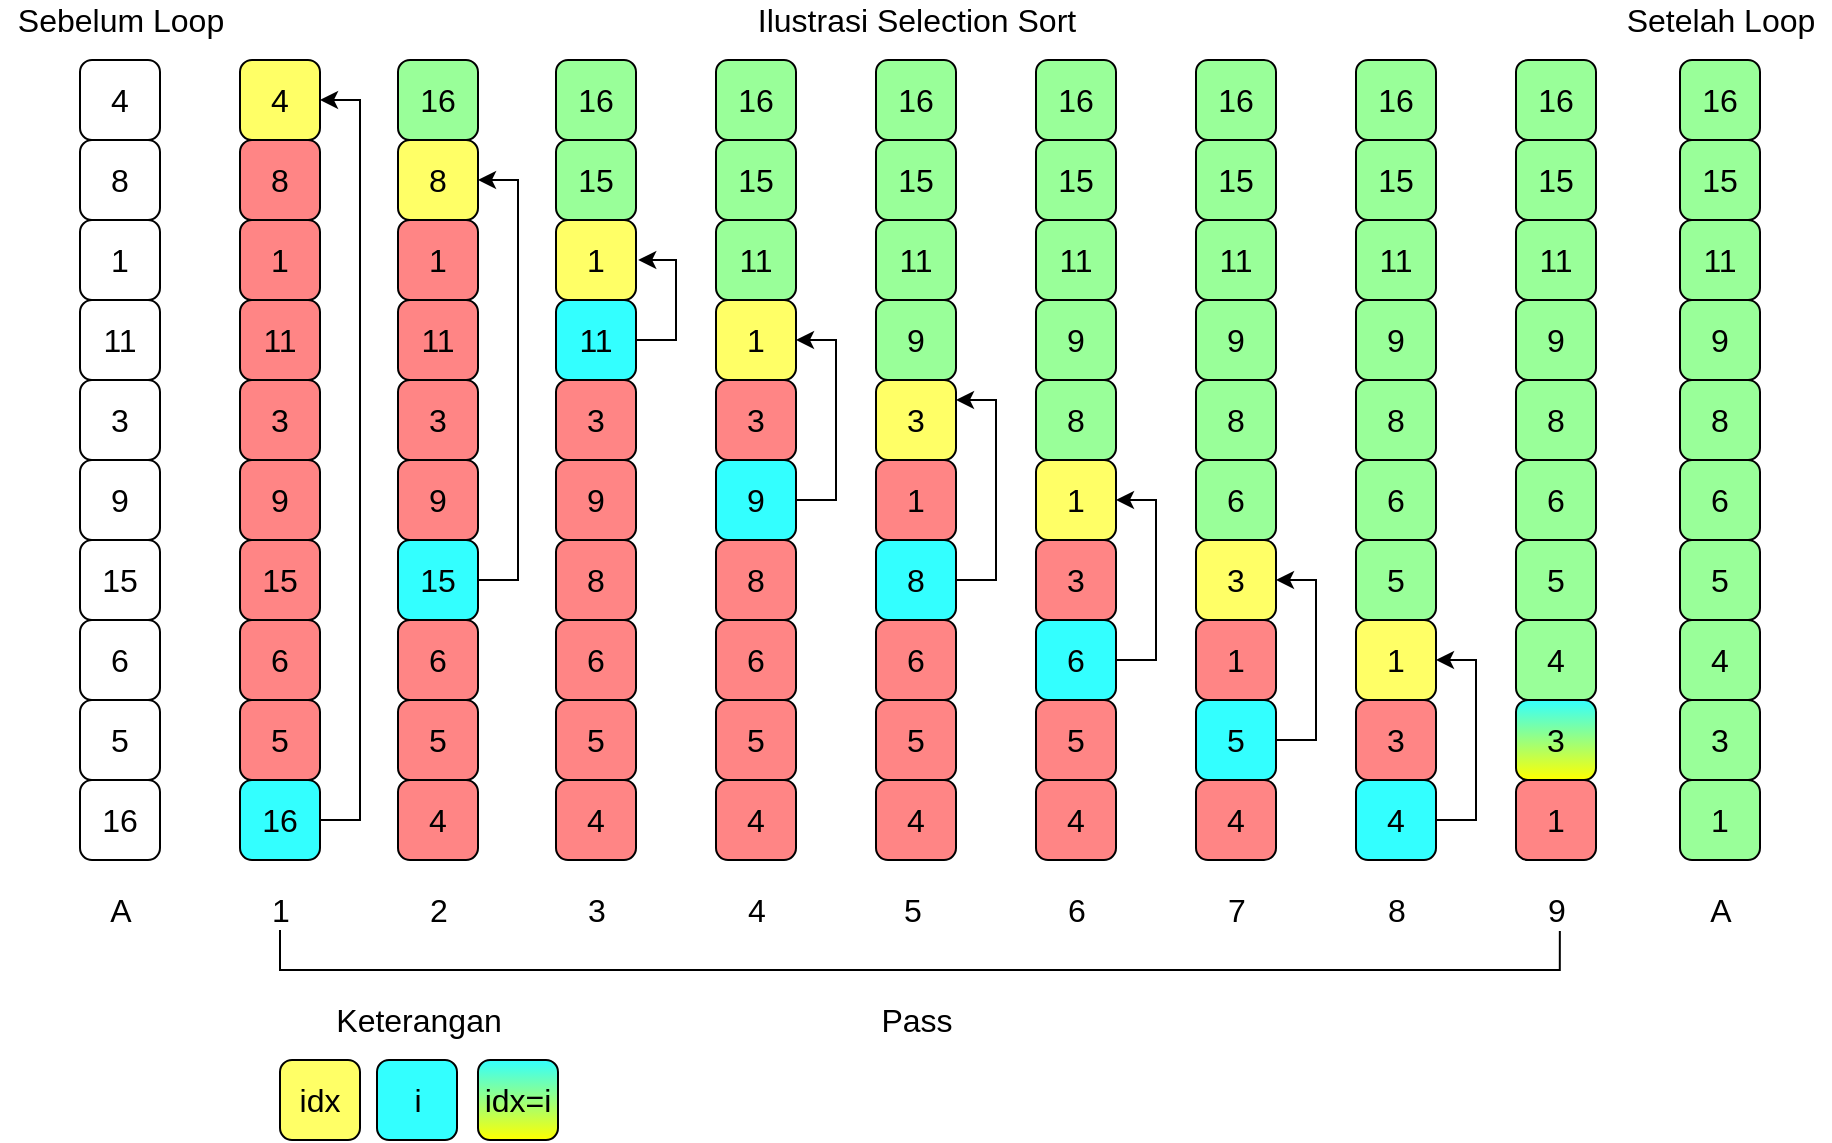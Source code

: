 <mxfile version="16.1.2" type="device"><diagram id="A2JPRo3-PgZekfZCVLIc" name="Sequential"><mxGraphModel dx="2205" dy="624" grid="1" gridSize="10" guides="1" tooltips="1" connect="1" arrows="1" fold="1" page="1" pageScale="1" pageWidth="827" pageHeight="1169" math="0" shadow="0"><root><mxCell id="0"/><mxCell id="1" parent="0"/><mxCell id="5wkrpFHhLR-c2n-7FM-1-2" value="8" style="rounded=1;whiteSpace=wrap;html=1;fillColor=#FF8585;fontSize=16;" parent="1" vertex="1"><mxGeometry x="40" y="80" width="40" height="40" as="geometry"/></mxCell><mxCell id="5wkrpFHhLR-c2n-7FM-1-13" value="4" style="rounded=1;whiteSpace=wrap;html=1;fillColor=#FFFF66;fontSize=16;" parent="1" vertex="1"><mxGeometry x="40" y="40" width="40" height="40" as="geometry"/></mxCell><mxCell id="5wkrpFHhLR-c2n-7FM-1-14" value="1" style="rounded=1;whiteSpace=wrap;html=1;fillColor=#FF8585;fontSize=16;" parent="1" vertex="1"><mxGeometry x="40" y="120" width="40" height="40" as="geometry"/></mxCell><mxCell id="5wkrpFHhLR-c2n-7FM-1-15" value="11" style="rounded=1;whiteSpace=wrap;html=1;fillColor=#FF8585;fontSize=16;" parent="1" vertex="1"><mxGeometry x="40" y="160" width="40" height="40" as="geometry"/></mxCell><mxCell id="5wkrpFHhLR-c2n-7FM-1-16" value="3" style="rounded=1;whiteSpace=wrap;html=1;fillColor=#FF8585;fontSize=16;" parent="1" vertex="1"><mxGeometry x="40" y="200" width="40" height="40" as="geometry"/></mxCell><mxCell id="5wkrpFHhLR-c2n-7FM-1-202" style="edgeStyle=orthogonalEdgeStyle;rounded=0;orthogonalLoop=1;jettySize=auto;html=1;exitX=1;exitY=0.5;exitDx=0;exitDy=0;entryX=1;entryY=0.5;entryDx=0;entryDy=0;fontSize=16;" parent="1" source="H7sVtJe7CpIR29dJ8gvj-2" target="5wkrpFHhLR-c2n-7FM-1-13" edge="1"><mxGeometry relative="1" as="geometry"><mxPoint x="100" y="60" as="targetPoint"/></mxGeometry></mxCell><mxCell id="5wkrpFHhLR-c2n-7FM-1-17" value="15" style="rounded=1;whiteSpace=wrap;html=1;fillColor=#FF8585;fontSize=16;" parent="1" vertex="1"><mxGeometry x="40" y="280" width="40" height="40" as="geometry"/></mxCell><mxCell id="5wkrpFHhLR-c2n-7FM-1-18" value="5" style="rounded=1;whiteSpace=wrap;html=1;fillColor=#FF8585;fontSize=16;" parent="1" vertex="1"><mxGeometry x="40" y="360" width="40" height="40" as="geometry"/></mxCell><mxCell id="5wkrpFHhLR-c2n-7FM-1-269" value="6" style="rounded=1;whiteSpace=wrap;html=1;fillColor=#FF8585;fontSize=16;" parent="1" vertex="1"><mxGeometry x="40" y="320" width="40" height="40" as="geometry"/></mxCell><mxCell id="5wkrpFHhLR-c2n-7FM-1-298" value="2" style="text;html=1;align=center;verticalAlign=middle;resizable=0;points=[];autosize=1;strokeColor=none;fillColor=none;fontSize=16;" parent="1" vertex="1"><mxGeometry x="128.5" y="455" width="20" height="20" as="geometry"/></mxCell><mxCell id="5wkrpFHhLR-c2n-7FM-1-299" value="3" style="text;html=1;align=center;verticalAlign=middle;resizable=0;points=[];autosize=1;strokeColor=none;fillColor=none;fontSize=16;" parent="1" vertex="1"><mxGeometry x="208" y="455" width="20" height="20" as="geometry"/></mxCell><mxCell id="5wkrpFHhLR-c2n-7FM-1-300" value="7" style="text;html=1;align=center;verticalAlign=middle;resizable=0;points=[];autosize=1;strokeColor=none;fillColor=none;fontSize=16;" parent="1" vertex="1"><mxGeometry x="528" y="455" width="20" height="20" as="geometry"/></mxCell><mxCell id="5wkrpFHhLR-c2n-7FM-1-301" value="6" style="text;html=1;align=center;verticalAlign=middle;resizable=0;points=[];autosize=1;strokeColor=none;fillColor=none;fontSize=16;" parent="1" vertex="1"><mxGeometry x="448" y="455" width="20" height="20" as="geometry"/></mxCell><mxCell id="5wkrpFHhLR-c2n-7FM-1-302" value="5" style="text;html=1;align=center;verticalAlign=middle;resizable=0;points=[];autosize=1;strokeColor=none;fillColor=none;fontSize=16;" parent="1" vertex="1"><mxGeometry x="366" y="455" width="20" height="20" as="geometry"/></mxCell><mxCell id="5wkrpFHhLR-c2n-7FM-1-303" value="4" style="text;html=1;align=center;verticalAlign=middle;resizable=0;points=[];autosize=1;strokeColor=none;fillColor=none;fontSize=16;" parent="1" vertex="1"><mxGeometry x="287.5" y="455" width="20" height="20" as="geometry"/></mxCell><mxCell id="5wkrpFHhLR-c2n-7FM-1-304" value="8" style="text;html=1;align=center;verticalAlign=middle;resizable=0;points=[];autosize=1;strokeColor=none;fillColor=none;fontSize=16;" parent="1" vertex="1"><mxGeometry x="608" y="455" width="20" height="20" as="geometry"/></mxCell><mxCell id="5wkrpFHhLR-c2n-7FM-1-305" value="9" style="text;html=1;align=center;verticalAlign=middle;resizable=0;points=[];autosize=1;strokeColor=none;fillColor=none;fontSize=16;" parent="1" vertex="1"><mxGeometry x="688" y="455" width="20" height="20" as="geometry"/></mxCell><mxCell id="5wkrpFHhLR-c2n-7FM-1-308" value="&lt;span style=&quot;font-size: 16px;&quot;&gt;Setelah Loop&lt;/span&gt;" style="text;html=1;align=center;verticalAlign=middle;resizable=0;points=[];autosize=1;strokeColor=none;fillColor=none;fontSize=16;" parent="1" vertex="1"><mxGeometry x="725" y="10" width="110" height="20" as="geometry"/></mxCell><mxCell id="5wkrpFHhLR-c2n-7FM-1-309" value="&lt;font style=&quot;font-size: 16px;&quot;&gt;Ilustrasi Selection Sort&lt;/font&gt;" style="text;html=1;align=center;verticalAlign=middle;resizable=0;points=[];autosize=1;strokeColor=none;fillColor=none;fontSize=16;" parent="1" vertex="1"><mxGeometry x="293" y="10" width="170" height="20" as="geometry"/></mxCell><mxCell id="H7sVtJe7CpIR29dJ8gvj-1" value="9" style="rounded=1;whiteSpace=wrap;html=1;fillColor=#FF8585;fontSize=16;" parent="1" vertex="1"><mxGeometry x="40" y="240" width="40" height="40" as="geometry"/></mxCell><mxCell id="H7sVtJe7CpIR29dJ8gvj-2" value="16" style="rounded=1;whiteSpace=wrap;html=1;fillColor=#33FFFF;fontSize=16;" parent="1" vertex="1"><mxGeometry x="40" y="400" width="40" height="40" as="geometry"/></mxCell><mxCell id="Tw_MsPfuqfGo0ARcXPka-27" style="edgeStyle=orthogonalEdgeStyle;rounded=0;orthogonalLoop=1;jettySize=auto;html=1;entryX=0.596;entryY=1.026;entryDx=0;entryDy=0;entryPerimeter=0;fontSize=16;endArrow=none;endFill=0;" edge="1" parent="1" source="H7sVtJe7CpIR29dJ8gvj-3" target="5wkrpFHhLR-c2n-7FM-1-305"><mxGeometry relative="1" as="geometry"><Array as="points"><mxPoint x="60" y="495"/><mxPoint x="700" y="495"/></Array></mxGeometry></mxCell><mxCell id="H7sVtJe7CpIR29dJ8gvj-3" value="1" style="text;html=1;align=center;verticalAlign=middle;resizable=0;points=[];autosize=1;strokeColor=none;fillColor=none;fontSize=16;" parent="1" vertex="1"><mxGeometry x="50" y="455" width="20" height="20" as="geometry"/></mxCell><mxCell id="H7sVtJe7CpIR29dJ8gvj-16" value="8" style="rounded=1;whiteSpace=wrap;html=1;fillColor=#FFFF66;fontSize=16;" parent="1" vertex="1"><mxGeometry x="119" y="80" width="40" height="40" as="geometry"/></mxCell><mxCell id="H7sVtJe7CpIR29dJ8gvj-18" value="16" style="rounded=1;whiteSpace=wrap;html=1;fillColor=#99FF99;fontSize=16;" parent="1" vertex="1"><mxGeometry x="119" y="40" width="40" height="40" as="geometry"/></mxCell><mxCell id="H7sVtJe7CpIR29dJ8gvj-19" value="1" style="rounded=1;whiteSpace=wrap;html=1;fillColor=#FF8585;fontSize=16;" parent="1" vertex="1"><mxGeometry x="119" y="120" width="40" height="40" as="geometry"/></mxCell><mxCell id="H7sVtJe7CpIR29dJ8gvj-20" value="11" style="rounded=1;whiteSpace=wrap;html=1;fillColor=#FF8585;fontSize=16;" parent="1" vertex="1"><mxGeometry x="119" y="160" width="40" height="40" as="geometry"/></mxCell><mxCell id="H7sVtJe7CpIR29dJ8gvj-21" value="3" style="rounded=1;whiteSpace=wrap;html=1;fillColor=#FF8585;fontSize=16;" parent="1" vertex="1"><mxGeometry x="119" y="200" width="40" height="40" as="geometry"/></mxCell><mxCell id="H7sVtJe7CpIR29dJ8gvj-40" style="edgeStyle=orthogonalEdgeStyle;rounded=0;orthogonalLoop=1;jettySize=auto;html=1;exitX=1;exitY=0.5;exitDx=0;exitDy=0;entryX=1;entryY=0.5;entryDx=0;entryDy=0;endArrow=classic;endFill=1;fontSize=16;" parent="1" source="H7sVtJe7CpIR29dJ8gvj-23" target="H7sVtJe7CpIR29dJ8gvj-16" edge="1"><mxGeometry relative="1" as="geometry"/></mxCell><mxCell id="H7sVtJe7CpIR29dJ8gvj-23" value="15" style="rounded=1;whiteSpace=wrap;html=1;fillColor=#33FFFF;fontSize=16;" parent="1" vertex="1"><mxGeometry x="119" y="280" width="40" height="40" as="geometry"/></mxCell><mxCell id="H7sVtJe7CpIR29dJ8gvj-24" value="5" style="rounded=1;whiteSpace=wrap;html=1;fillColor=#FF8585;fontSize=16;" parent="1" vertex="1"><mxGeometry x="119" y="360" width="40" height="40" as="geometry"/></mxCell><mxCell id="H7sVtJe7CpIR29dJ8gvj-25" value="6" style="rounded=1;whiteSpace=wrap;html=1;fillColor=#FF8585;fontSize=16;" parent="1" vertex="1"><mxGeometry x="119" y="320" width="40" height="40" as="geometry"/></mxCell><mxCell id="H7sVtJe7CpIR29dJ8gvj-26" value="9" style="rounded=1;whiteSpace=wrap;html=1;fillColor=#FF8585;fontSize=16;" parent="1" vertex="1"><mxGeometry x="119" y="240" width="40" height="40" as="geometry"/></mxCell><mxCell id="H7sVtJe7CpIR29dJ8gvj-27" value="4" style="rounded=1;whiteSpace=wrap;html=1;fillColor=#FF8585;fontSize=16;" parent="1" vertex="1"><mxGeometry x="119" y="400" width="40" height="40" as="geometry"/></mxCell><mxCell id="H7sVtJe7CpIR29dJ8gvj-41" value="8" style="rounded=1;whiteSpace=wrap;html=1;fillColor=#FF8585;fontSize=16;" parent="1" vertex="1"><mxGeometry x="198" y="280" width="40" height="40" as="geometry"/></mxCell><mxCell id="H7sVtJe7CpIR29dJ8gvj-42" value="16" style="rounded=1;whiteSpace=wrap;html=1;fillColor=#99FF99;fontSize=16;" parent="1" vertex="1"><mxGeometry x="198" y="40" width="40" height="40" as="geometry"/></mxCell><mxCell id="H7sVtJe7CpIR29dJ8gvj-43" value="1" style="rounded=1;whiteSpace=wrap;html=1;fillColor=#FFFF66;fontSize=16;" parent="1" vertex="1"><mxGeometry x="198" y="120" width="40" height="40" as="geometry"/></mxCell><mxCell id="H7sVtJe7CpIR29dJ8gvj-65" style="edgeStyle=orthogonalEdgeStyle;rounded=0;orthogonalLoop=1;jettySize=auto;html=1;exitX=1;exitY=0.5;exitDx=0;exitDy=0;endArrow=classic;endFill=1;fontSize=16;" parent="1" source="H7sVtJe7CpIR29dJ8gvj-44" edge="1"><mxGeometry relative="1" as="geometry"><mxPoint x="238.571" y="140" as="targetPoint"/></mxGeometry></mxCell><mxCell id="H7sVtJe7CpIR29dJ8gvj-44" value="11" style="rounded=1;whiteSpace=wrap;html=1;fillColor=#33FFFF;fontSize=16;" parent="1" vertex="1"><mxGeometry x="198" y="160" width="40" height="40" as="geometry"/></mxCell><mxCell id="H7sVtJe7CpIR29dJ8gvj-45" value="3" style="rounded=1;whiteSpace=wrap;html=1;fillColor=#FF8585;fontSize=16;" parent="1" vertex="1"><mxGeometry x="198" y="200" width="40" height="40" as="geometry"/></mxCell><mxCell id="H7sVtJe7CpIR29dJ8gvj-46" value="15" style="rounded=1;whiteSpace=wrap;html=1;fillColor=#99FF99;fontSize=16;" parent="1" vertex="1"><mxGeometry x="198" y="80" width="40" height="40" as="geometry"/></mxCell><mxCell id="H7sVtJe7CpIR29dJ8gvj-47" value="5" style="rounded=1;whiteSpace=wrap;html=1;fillColor=#FF8585;fontSize=16;" parent="1" vertex="1"><mxGeometry x="198" y="360" width="40" height="40" as="geometry"/></mxCell><mxCell id="H7sVtJe7CpIR29dJ8gvj-48" value="6" style="rounded=1;whiteSpace=wrap;html=1;fillColor=#FF8585;fontSize=16;" parent="1" vertex="1"><mxGeometry x="198" y="320" width="40" height="40" as="geometry"/></mxCell><mxCell id="H7sVtJe7CpIR29dJ8gvj-49" value="9" style="rounded=1;whiteSpace=wrap;html=1;fillColor=#FF8585;fontSize=16;" parent="1" vertex="1"><mxGeometry x="198" y="240" width="40" height="40" as="geometry"/></mxCell><mxCell id="H7sVtJe7CpIR29dJ8gvj-50" value="4" style="rounded=1;whiteSpace=wrap;html=1;fillColor=#FF8585;fontSize=16;" parent="1" vertex="1"><mxGeometry x="198" y="400" width="40" height="40" as="geometry"/></mxCell><mxCell id="H7sVtJe7CpIR29dJ8gvj-53" value="8" style="rounded=1;whiteSpace=wrap;html=1;fillColor=#FF8585;fontSize=16;" parent="1" vertex="1"><mxGeometry x="278" y="280" width="40" height="40" as="geometry"/></mxCell><mxCell id="H7sVtJe7CpIR29dJ8gvj-54" value="16" style="rounded=1;whiteSpace=wrap;html=1;fillColor=#99FF99;fontSize=16;" parent="1" vertex="1"><mxGeometry x="278" y="40" width="40" height="40" as="geometry"/></mxCell><mxCell id="H7sVtJe7CpIR29dJ8gvj-55" value="1" style="rounded=1;whiteSpace=wrap;html=1;fillColor=#FFFF66;fontSize=16;" parent="1" vertex="1"><mxGeometry x="278" y="160" width="40" height="40" as="geometry"/></mxCell><mxCell id="H7sVtJe7CpIR29dJ8gvj-56" value="11" style="rounded=1;whiteSpace=wrap;html=1;fillColor=#99FF99;fontSize=16;" parent="1" vertex="1"><mxGeometry x="278" y="120" width="40" height="40" as="geometry"/></mxCell><mxCell id="H7sVtJe7CpIR29dJ8gvj-57" value="3" style="rounded=1;whiteSpace=wrap;html=1;fillColor=#FF8585;fontSize=16;" parent="1" vertex="1"><mxGeometry x="278" y="200" width="40" height="40" as="geometry"/></mxCell><mxCell id="H7sVtJe7CpIR29dJ8gvj-58" value="15" style="rounded=1;whiteSpace=wrap;html=1;fillColor=#99FF99;fontSize=16;" parent="1" vertex="1"><mxGeometry x="278" y="80" width="40" height="40" as="geometry"/></mxCell><mxCell id="H7sVtJe7CpIR29dJ8gvj-59" value="5" style="rounded=1;whiteSpace=wrap;html=1;fillColor=#FF8585;fontSize=16;" parent="1" vertex="1"><mxGeometry x="278" y="360" width="40" height="40" as="geometry"/></mxCell><mxCell id="H7sVtJe7CpIR29dJ8gvj-60" value="6" style="rounded=1;whiteSpace=wrap;html=1;fillColor=#FF8585;fontSize=16;" parent="1" vertex="1"><mxGeometry x="278" y="320" width="40" height="40" as="geometry"/></mxCell><mxCell id="H7sVtJe7CpIR29dJ8gvj-76" style="edgeStyle=orthogonalEdgeStyle;rounded=0;orthogonalLoop=1;jettySize=auto;html=1;exitX=1;exitY=0.5;exitDx=0;exitDy=0;entryX=1;entryY=0.5;entryDx=0;entryDy=0;endArrow=classic;endFill=1;fontSize=16;" parent="1" source="H7sVtJe7CpIR29dJ8gvj-61" target="H7sVtJe7CpIR29dJ8gvj-55" edge="1"><mxGeometry relative="1" as="geometry"/></mxCell><mxCell id="H7sVtJe7CpIR29dJ8gvj-61" value="9" style="rounded=1;whiteSpace=wrap;html=1;fillColor=#33FFFF;fontSize=16;" parent="1" vertex="1"><mxGeometry x="278" y="240" width="40" height="40" as="geometry"/></mxCell><mxCell id="H7sVtJe7CpIR29dJ8gvj-62" value="4" style="rounded=1;whiteSpace=wrap;html=1;fillColor=#FF8585;fontSize=16;" parent="1" vertex="1"><mxGeometry x="278" y="400" width="40" height="40" as="geometry"/></mxCell><mxCell id="H7sVtJe7CpIR29dJ8gvj-87" style="edgeStyle=orthogonalEdgeStyle;rounded=0;orthogonalLoop=1;jettySize=auto;html=1;exitX=1;exitY=0.5;exitDx=0;exitDy=0;entryX=1;entryY=0.25;entryDx=0;entryDy=0;endArrow=classic;endFill=1;fontSize=16;" parent="1" source="H7sVtJe7CpIR29dJ8gvj-66" target="H7sVtJe7CpIR29dJ8gvj-70" edge="1"><mxGeometry relative="1" as="geometry"/></mxCell><mxCell id="H7sVtJe7CpIR29dJ8gvj-66" value="8" style="rounded=1;whiteSpace=wrap;html=1;fillColor=#33FFFF;fontSize=16;" parent="1" vertex="1"><mxGeometry x="358" y="280" width="40" height="40" as="geometry"/></mxCell><mxCell id="H7sVtJe7CpIR29dJ8gvj-67" value="16" style="rounded=1;whiteSpace=wrap;html=1;fillColor=#99FF99;fontSize=16;" parent="1" vertex="1"><mxGeometry x="358" y="40" width="40" height="40" as="geometry"/></mxCell><mxCell id="H7sVtJe7CpIR29dJ8gvj-68" value="1" style="rounded=1;whiteSpace=wrap;html=1;fillColor=#FF8585;fontSize=16;" parent="1" vertex="1"><mxGeometry x="358" y="240" width="40" height="40" as="geometry"/></mxCell><mxCell id="H7sVtJe7CpIR29dJ8gvj-69" value="11" style="rounded=1;whiteSpace=wrap;html=1;fillColor=#99FF99;fontSize=16;" parent="1" vertex="1"><mxGeometry x="358" y="120" width="40" height="40" as="geometry"/></mxCell><mxCell id="H7sVtJe7CpIR29dJ8gvj-70" value="3" style="rounded=1;whiteSpace=wrap;html=1;fillColor=#FFFF66;fontSize=16;" parent="1" vertex="1"><mxGeometry x="358" y="200" width="40" height="40" as="geometry"/></mxCell><mxCell id="H7sVtJe7CpIR29dJ8gvj-71" value="15" style="rounded=1;whiteSpace=wrap;html=1;fillColor=#99FF99;fontSize=16;" parent="1" vertex="1"><mxGeometry x="358" y="80" width="40" height="40" as="geometry"/></mxCell><mxCell id="H7sVtJe7CpIR29dJ8gvj-72" value="5" style="rounded=1;whiteSpace=wrap;html=1;fillColor=#FF8585;fontSize=16;" parent="1" vertex="1"><mxGeometry x="358" y="360" width="40" height="40" as="geometry"/></mxCell><mxCell id="H7sVtJe7CpIR29dJ8gvj-73" value="6" style="rounded=1;whiteSpace=wrap;html=1;fillColor=#FF8585;fontSize=16;" parent="1" vertex="1"><mxGeometry x="358" y="320" width="40" height="40" as="geometry"/></mxCell><mxCell id="H7sVtJe7CpIR29dJ8gvj-74" value="9" style="rounded=1;whiteSpace=wrap;html=1;fillColor=#99FF99;fontSize=16;" parent="1" vertex="1"><mxGeometry x="358" y="160" width="40" height="40" as="geometry"/></mxCell><mxCell id="H7sVtJe7CpIR29dJ8gvj-75" value="4" style="rounded=1;whiteSpace=wrap;html=1;fillColor=#FF8585;fontSize=16;" parent="1" vertex="1"><mxGeometry x="358" y="400" width="40" height="40" as="geometry"/></mxCell><mxCell id="H7sVtJe7CpIR29dJ8gvj-77" value="8" style="rounded=1;whiteSpace=wrap;html=1;fillColor=#99FF99;fontSize=16;" parent="1" vertex="1"><mxGeometry x="438" y="200" width="40" height="40" as="geometry"/></mxCell><mxCell id="H7sVtJe7CpIR29dJ8gvj-78" value="16" style="rounded=1;whiteSpace=wrap;html=1;fillColor=#99FF99;fontSize=16;" parent="1" vertex="1"><mxGeometry x="438" y="40" width="40" height="40" as="geometry"/></mxCell><mxCell id="H7sVtJe7CpIR29dJ8gvj-79" value="1" style="rounded=1;whiteSpace=wrap;html=1;fillColor=#FFFF66;fontSize=16;" parent="1" vertex="1"><mxGeometry x="438" y="240" width="40" height="40" as="geometry"/></mxCell><mxCell id="H7sVtJe7CpIR29dJ8gvj-80" value="11" style="rounded=1;whiteSpace=wrap;html=1;fillColor=#99FF99;fontSize=16;" parent="1" vertex="1"><mxGeometry x="438" y="120" width="40" height="40" as="geometry"/></mxCell><mxCell id="H7sVtJe7CpIR29dJ8gvj-81" value="3" style="rounded=1;whiteSpace=wrap;html=1;fillColor=#FF8585;fontSize=16;" parent="1" vertex="1"><mxGeometry x="438" y="280" width="40" height="40" as="geometry"/></mxCell><mxCell id="H7sVtJe7CpIR29dJ8gvj-82" value="15" style="rounded=1;whiteSpace=wrap;html=1;fillColor=#99FF99;fontSize=16;" parent="1" vertex="1"><mxGeometry x="438" y="80" width="40" height="40" as="geometry"/></mxCell><mxCell id="H7sVtJe7CpIR29dJ8gvj-83" value="5" style="rounded=1;whiteSpace=wrap;html=1;fillColor=#FF8585;fontSize=16;" parent="1" vertex="1"><mxGeometry x="438" y="360" width="40" height="40" as="geometry"/></mxCell><mxCell id="H7sVtJe7CpIR29dJ8gvj-98" style="edgeStyle=orthogonalEdgeStyle;rounded=0;orthogonalLoop=1;jettySize=auto;html=1;exitX=1;exitY=0.5;exitDx=0;exitDy=0;entryX=1;entryY=0.5;entryDx=0;entryDy=0;endArrow=classic;endFill=1;fontSize=16;" parent="1" source="H7sVtJe7CpIR29dJ8gvj-84" target="H7sVtJe7CpIR29dJ8gvj-79" edge="1"><mxGeometry relative="1" as="geometry"/></mxCell><mxCell id="H7sVtJe7CpIR29dJ8gvj-84" value="6" style="rounded=1;whiteSpace=wrap;html=1;fillColor=#33FFFF;fontSize=16;" parent="1" vertex="1"><mxGeometry x="438" y="320" width="40" height="40" as="geometry"/></mxCell><mxCell id="H7sVtJe7CpIR29dJ8gvj-85" value="9" style="rounded=1;whiteSpace=wrap;html=1;fillColor=#99FF99;fontSize=16;" parent="1" vertex="1"><mxGeometry x="438" y="160" width="40" height="40" as="geometry"/></mxCell><mxCell id="H7sVtJe7CpIR29dJ8gvj-86" value="4" style="rounded=1;whiteSpace=wrap;html=1;fillColor=#FF8585;fontSize=16;" parent="1" vertex="1"><mxGeometry x="438" y="400" width="40" height="40" as="geometry"/></mxCell><mxCell id="H7sVtJe7CpIR29dJ8gvj-88" value="8" style="rounded=1;whiteSpace=wrap;html=1;fillColor=#99FF99;fontSize=16;" parent="1" vertex="1"><mxGeometry x="518" y="200" width="40" height="40" as="geometry"/></mxCell><mxCell id="H7sVtJe7CpIR29dJ8gvj-89" value="16" style="rounded=1;whiteSpace=wrap;html=1;fillColor=#99FF99;fontSize=16;" parent="1" vertex="1"><mxGeometry x="518" y="40" width="40" height="40" as="geometry"/></mxCell><mxCell id="H7sVtJe7CpIR29dJ8gvj-90" value="1" style="rounded=1;whiteSpace=wrap;html=1;fillColor=#FF8585;fontSize=16;" parent="1" vertex="1"><mxGeometry x="518" y="320" width="40" height="40" as="geometry"/></mxCell><mxCell id="H7sVtJe7CpIR29dJ8gvj-91" value="11" style="rounded=1;whiteSpace=wrap;html=1;fillColor=#99FF99;fontSize=16;" parent="1" vertex="1"><mxGeometry x="518" y="120" width="40" height="40" as="geometry"/></mxCell><mxCell id="H7sVtJe7CpIR29dJ8gvj-92" value="3" style="rounded=1;whiteSpace=wrap;html=1;fillColor=#FFFF66;fontSize=16;" parent="1" vertex="1"><mxGeometry x="518" y="280" width="40" height="40" as="geometry"/></mxCell><mxCell id="H7sVtJe7CpIR29dJ8gvj-93" value="15" style="rounded=1;whiteSpace=wrap;html=1;fillColor=#99FF99;fontSize=16;" parent="1" vertex="1"><mxGeometry x="518" y="80" width="40" height="40" as="geometry"/></mxCell><mxCell id="H7sVtJe7CpIR29dJ8gvj-99" style="edgeStyle=orthogonalEdgeStyle;rounded=0;orthogonalLoop=1;jettySize=auto;html=1;exitX=1;exitY=0.5;exitDx=0;exitDy=0;entryX=1;entryY=0.5;entryDx=0;entryDy=0;endArrow=classic;endFill=1;fontSize=16;" parent="1" source="H7sVtJe7CpIR29dJ8gvj-94" target="H7sVtJe7CpIR29dJ8gvj-92" edge="1"><mxGeometry relative="1" as="geometry"/></mxCell><mxCell id="H7sVtJe7CpIR29dJ8gvj-94" value="5" style="rounded=1;whiteSpace=wrap;html=1;fillColor=#33FFFF;fontSize=16;" parent="1" vertex="1"><mxGeometry x="518" y="360" width="40" height="40" as="geometry"/></mxCell><mxCell id="H7sVtJe7CpIR29dJ8gvj-95" value="6" style="rounded=1;whiteSpace=wrap;html=1;fillColor=#99FF99;fontSize=16;" parent="1" vertex="1"><mxGeometry x="518" y="240" width="40" height="40" as="geometry"/></mxCell><mxCell id="H7sVtJe7CpIR29dJ8gvj-96" value="9" style="rounded=1;whiteSpace=wrap;html=1;fillColor=#99FF99;fontSize=16;" parent="1" vertex="1"><mxGeometry x="518" y="160" width="40" height="40" as="geometry"/></mxCell><mxCell id="H7sVtJe7CpIR29dJ8gvj-97" value="4" style="rounded=1;whiteSpace=wrap;html=1;fillColor=#FF8585;fontSize=16;" parent="1" vertex="1"><mxGeometry x="518" y="400" width="40" height="40" as="geometry"/></mxCell><mxCell id="H7sVtJe7CpIR29dJ8gvj-109" value="8" style="rounded=1;whiteSpace=wrap;html=1;fillColor=#99FF99;fontSize=16;" parent="1" vertex="1"><mxGeometry x="598" y="200" width="40" height="40" as="geometry"/></mxCell><mxCell id="H7sVtJe7CpIR29dJ8gvj-110" value="16" style="rounded=1;whiteSpace=wrap;html=1;fillColor=#99FF99;fontSize=16;" parent="1" vertex="1"><mxGeometry x="598" y="40" width="40" height="40" as="geometry"/></mxCell><mxCell id="H7sVtJe7CpIR29dJ8gvj-111" value="1" style="rounded=1;whiteSpace=wrap;html=1;fillColor=#FFFF66;fontSize=16;" parent="1" vertex="1"><mxGeometry x="598" y="320" width="40" height="40" as="geometry"/></mxCell><mxCell id="H7sVtJe7CpIR29dJ8gvj-112" value="11" style="rounded=1;whiteSpace=wrap;html=1;fillColor=#99FF99;fontSize=16;" parent="1" vertex="1"><mxGeometry x="598" y="120" width="40" height="40" as="geometry"/></mxCell><mxCell id="H7sVtJe7CpIR29dJ8gvj-113" value="3" style="rounded=1;whiteSpace=wrap;html=1;fillColor=#FF8585;fontSize=16;" parent="1" vertex="1"><mxGeometry x="598" y="360" width="40" height="40" as="geometry"/></mxCell><mxCell id="H7sVtJe7CpIR29dJ8gvj-114" value="15" style="rounded=1;whiteSpace=wrap;html=1;fillColor=#99FF99;fontSize=16;" parent="1" vertex="1"><mxGeometry x="598" y="80" width="40" height="40" as="geometry"/></mxCell><mxCell id="H7sVtJe7CpIR29dJ8gvj-115" value="5" style="rounded=1;whiteSpace=wrap;html=1;fillColor=#99FF99;fontSize=16;" parent="1" vertex="1"><mxGeometry x="598" y="280" width="40" height="40" as="geometry"/></mxCell><mxCell id="H7sVtJe7CpIR29dJ8gvj-116" value="6" style="rounded=1;whiteSpace=wrap;html=1;fillColor=#99FF99;fontSize=16;" parent="1" vertex="1"><mxGeometry x="598" y="240" width="40" height="40" as="geometry"/></mxCell><mxCell id="H7sVtJe7CpIR29dJ8gvj-117" value="9" style="rounded=1;whiteSpace=wrap;html=1;fillColor=#99FF99;fontSize=16;" parent="1" vertex="1"><mxGeometry x="598" y="160" width="40" height="40" as="geometry"/></mxCell><mxCell id="H7sVtJe7CpIR29dJ8gvj-118" value="8" style="rounded=1;whiteSpace=wrap;html=1;fillColor=#99FF99;fontSize=16;" parent="1" vertex="1"><mxGeometry x="678" y="200" width="40" height="40" as="geometry"/></mxCell><mxCell id="H7sVtJe7CpIR29dJ8gvj-119" value="16" style="rounded=1;whiteSpace=wrap;html=1;fillColor=#99FF99;fontSize=16;" parent="1" vertex="1"><mxGeometry x="678" y="40" width="40" height="40" as="geometry"/></mxCell><mxCell id="H7sVtJe7CpIR29dJ8gvj-120" value="1" style="rounded=1;whiteSpace=wrap;html=1;fillColor=#FF8585;fontSize=16;" parent="1" vertex="1"><mxGeometry x="678" y="400" width="40" height="40" as="geometry"/></mxCell><mxCell id="H7sVtJe7CpIR29dJ8gvj-121" value="11" style="rounded=1;whiteSpace=wrap;html=1;fillColor=#99FF99;fontSize=16;" parent="1" vertex="1"><mxGeometry x="678" y="120" width="40" height="40" as="geometry"/></mxCell><mxCell id="H7sVtJe7CpIR29dJ8gvj-122" value="3" style="rounded=1;whiteSpace=wrap;html=1;fillColor=#33FFFF;fontSize=16;gradientColor=#FFFF00;gradientDirection=south;" parent="1" vertex="1"><mxGeometry x="678" y="360" width="40" height="40" as="geometry"/></mxCell><mxCell id="H7sVtJe7CpIR29dJ8gvj-123" value="15" style="rounded=1;whiteSpace=wrap;html=1;fillColor=#99FF99;fontSize=16;" parent="1" vertex="1"><mxGeometry x="678" y="80" width="40" height="40" as="geometry"/></mxCell><mxCell id="H7sVtJe7CpIR29dJ8gvj-124" value="5" style="rounded=1;whiteSpace=wrap;html=1;fillColor=#99FF99;fontSize=16;" parent="1" vertex="1"><mxGeometry x="678" y="280" width="40" height="40" as="geometry"/></mxCell><mxCell id="H7sVtJe7CpIR29dJ8gvj-125" value="6" style="rounded=1;whiteSpace=wrap;html=1;fillColor=#99FF99;fontSize=16;" parent="1" vertex="1"><mxGeometry x="678" y="240" width="40" height="40" as="geometry"/></mxCell><mxCell id="H7sVtJe7CpIR29dJ8gvj-126" value="9" style="rounded=1;whiteSpace=wrap;html=1;fillColor=#99FF99;fontSize=16;" parent="1" vertex="1"><mxGeometry x="678" y="160" width="40" height="40" as="geometry"/></mxCell><mxCell id="H7sVtJe7CpIR29dJ8gvj-129" style="edgeStyle=orthogonalEdgeStyle;rounded=0;orthogonalLoop=1;jettySize=auto;html=1;exitX=1;exitY=0.5;exitDx=0;exitDy=0;entryX=1;entryY=0.5;entryDx=0;entryDy=0;endArrow=classic;endFill=1;fontSize=16;" parent="1" source="H7sVtJe7CpIR29dJ8gvj-127" target="H7sVtJe7CpIR29dJ8gvj-111" edge="1"><mxGeometry relative="1" as="geometry"/></mxCell><mxCell id="H7sVtJe7CpIR29dJ8gvj-127" value="4" style="rounded=1;whiteSpace=wrap;html=1;fillColor=#33FFFF;fontSize=16;" parent="1" vertex="1"><mxGeometry x="598" y="400" width="40" height="40" as="geometry"/></mxCell><mxCell id="H7sVtJe7CpIR29dJ8gvj-128" value="4" style="rounded=1;whiteSpace=wrap;html=1;fillColor=#99FF99;fontSize=16;" parent="1" vertex="1"><mxGeometry x="678" y="320" width="40" height="40" as="geometry"/></mxCell><mxCell id="Tw_MsPfuqfGo0ARcXPka-1" value="idx" style="rounded=1;whiteSpace=wrap;html=1;fillColor=#FFFF66;fontSize=16;" vertex="1" parent="1"><mxGeometry x="60" y="540" width="40" height="40" as="geometry"/></mxCell><mxCell id="Tw_MsPfuqfGo0ARcXPka-2" value="i" style="rounded=1;whiteSpace=wrap;html=1;fillColor=#33FFFF;fontSize=16;" vertex="1" parent="1"><mxGeometry x="108.5" y="540" width="40" height="40" as="geometry"/></mxCell><mxCell id="Tw_MsPfuqfGo0ARcXPka-3" value="8" style="rounded=1;whiteSpace=wrap;html=1;fillColor=#FFFFFF;fontSize=16;" vertex="1" parent="1"><mxGeometry x="-40" y="80" width="40" height="40" as="geometry"/></mxCell><mxCell id="Tw_MsPfuqfGo0ARcXPka-4" value="4" style="rounded=1;whiteSpace=wrap;html=1;fillColor=#FFFFFF;fontSize=16;" vertex="1" parent="1"><mxGeometry x="-40" y="40" width="40" height="40" as="geometry"/></mxCell><mxCell id="Tw_MsPfuqfGo0ARcXPka-5" value="1" style="rounded=1;whiteSpace=wrap;html=1;fillColor=#FFFFFF;fontSize=16;" vertex="1" parent="1"><mxGeometry x="-40" y="120" width="40" height="40" as="geometry"/></mxCell><mxCell id="Tw_MsPfuqfGo0ARcXPka-6" value="11" style="rounded=1;whiteSpace=wrap;html=1;fillColor=#FFFFFF;fontSize=16;" vertex="1" parent="1"><mxGeometry x="-40" y="160" width="40" height="40" as="geometry"/></mxCell><mxCell id="Tw_MsPfuqfGo0ARcXPka-7" value="3" style="rounded=1;whiteSpace=wrap;html=1;fillColor=#FFFFFF;fontSize=16;" vertex="1" parent="1"><mxGeometry x="-40" y="200" width="40" height="40" as="geometry"/></mxCell><mxCell id="Tw_MsPfuqfGo0ARcXPka-8" value="15" style="rounded=1;whiteSpace=wrap;html=1;fillColor=#FFFFFF;fontSize=16;" vertex="1" parent="1"><mxGeometry x="-40" y="280" width="40" height="40" as="geometry"/></mxCell><mxCell id="Tw_MsPfuqfGo0ARcXPka-9" value="5" style="rounded=1;whiteSpace=wrap;html=1;fillColor=#FFFFFF;fontSize=16;" vertex="1" parent="1"><mxGeometry x="-40" y="360" width="40" height="40" as="geometry"/></mxCell><mxCell id="Tw_MsPfuqfGo0ARcXPka-10" value="6" style="rounded=1;whiteSpace=wrap;html=1;fillColor=#FFFFFF;fontSize=16;" vertex="1" parent="1"><mxGeometry x="-40" y="320" width="40" height="40" as="geometry"/></mxCell><mxCell id="Tw_MsPfuqfGo0ARcXPka-11" value="9" style="rounded=1;whiteSpace=wrap;html=1;fillColor=#FFFFFF;fontSize=16;" vertex="1" parent="1"><mxGeometry x="-40" y="240" width="40" height="40" as="geometry"/></mxCell><mxCell id="Tw_MsPfuqfGo0ARcXPka-12" value="16" style="rounded=1;whiteSpace=wrap;html=1;fillColor=#FFFFFF;fontSize=16;" vertex="1" parent="1"><mxGeometry x="-40" y="400" width="40" height="40" as="geometry"/></mxCell><mxCell id="Tw_MsPfuqfGo0ARcXPka-13" value="A" style="text;html=1;align=center;verticalAlign=middle;resizable=0;points=[];autosize=1;strokeColor=none;fillColor=none;fontSize=16;" vertex="1" parent="1"><mxGeometry x="-35" y="455" width="30" height="20" as="geometry"/></mxCell><mxCell id="Tw_MsPfuqfGo0ARcXPka-14" value="8" style="rounded=1;whiteSpace=wrap;html=1;fillColor=#99FF99;fontSize=16;" vertex="1" parent="1"><mxGeometry x="760" y="200" width="40" height="40" as="geometry"/></mxCell><mxCell id="Tw_MsPfuqfGo0ARcXPka-15" value="16" style="rounded=1;whiteSpace=wrap;html=1;fillColor=#99FF99;fontSize=16;" vertex="1" parent="1"><mxGeometry x="760" y="40" width="40" height="40" as="geometry"/></mxCell><mxCell id="Tw_MsPfuqfGo0ARcXPka-16" value="1" style="rounded=1;whiteSpace=wrap;html=1;fillColor=#99FF99;fontSize=16;" vertex="1" parent="1"><mxGeometry x="760" y="400" width="40" height="40" as="geometry"/></mxCell><mxCell id="Tw_MsPfuqfGo0ARcXPka-17" value="11" style="rounded=1;whiteSpace=wrap;html=1;fillColor=#99FF99;fontSize=16;" vertex="1" parent="1"><mxGeometry x="760" y="120" width="40" height="40" as="geometry"/></mxCell><mxCell id="Tw_MsPfuqfGo0ARcXPka-18" value="3" style="rounded=1;whiteSpace=wrap;html=1;fillColor=#99FF99;fontSize=16;" vertex="1" parent="1"><mxGeometry x="760" y="360" width="40" height="40" as="geometry"/></mxCell><mxCell id="Tw_MsPfuqfGo0ARcXPka-19" value="15" style="rounded=1;whiteSpace=wrap;html=1;fillColor=#99FF99;fontSize=16;" vertex="1" parent="1"><mxGeometry x="760" y="80" width="40" height="40" as="geometry"/></mxCell><mxCell id="Tw_MsPfuqfGo0ARcXPka-20" value="5" style="rounded=1;whiteSpace=wrap;html=1;fillColor=#99FF99;fontSize=16;" vertex="1" parent="1"><mxGeometry x="760" y="280" width="40" height="40" as="geometry"/></mxCell><mxCell id="Tw_MsPfuqfGo0ARcXPka-21" value="6" style="rounded=1;whiteSpace=wrap;html=1;fillColor=#99FF99;fontSize=16;" vertex="1" parent="1"><mxGeometry x="760" y="240" width="40" height="40" as="geometry"/></mxCell><mxCell id="Tw_MsPfuqfGo0ARcXPka-22" value="9" style="rounded=1;whiteSpace=wrap;html=1;fillColor=#99FF99;fontSize=16;" vertex="1" parent="1"><mxGeometry x="760" y="160" width="40" height="40" as="geometry"/></mxCell><mxCell id="Tw_MsPfuqfGo0ARcXPka-23" value="4" style="rounded=1;whiteSpace=wrap;html=1;fillColor=#99FF99;fontSize=16;" vertex="1" parent="1"><mxGeometry x="760" y="320" width="40" height="40" as="geometry"/></mxCell><mxCell id="Tw_MsPfuqfGo0ARcXPka-24" value="&lt;span style=&quot;font-size: 16px&quot;&gt;Sebelum Loop&lt;/span&gt;" style="text;html=1;align=center;verticalAlign=middle;resizable=0;points=[];autosize=1;strokeColor=none;fillColor=none;fontSize=16;" vertex="1" parent="1"><mxGeometry x="-80" y="10" width="120" height="20" as="geometry"/></mxCell><mxCell id="Tw_MsPfuqfGo0ARcXPka-25" value="&lt;span style=&quot;font-size: 16px&quot;&gt;Keterangan&lt;/span&gt;" style="text;html=1;align=center;verticalAlign=middle;resizable=0;points=[];autosize=1;strokeColor=none;fillColor=none;fontSize=16;" vertex="1" parent="1"><mxGeometry x="78.5" y="510" width="100" height="20" as="geometry"/></mxCell><mxCell id="Tw_MsPfuqfGo0ARcXPka-26" value="&lt;span style=&quot;font-size: 16px&quot;&gt;Pass&lt;/span&gt;" style="text;html=1;align=center;verticalAlign=middle;resizable=0;points=[];autosize=1;strokeColor=none;fillColor=none;fontSize=16;" vertex="1" parent="1"><mxGeometry x="353.0" y="510" width="50" height="20" as="geometry"/></mxCell><mxCell id="Tw_MsPfuqfGo0ARcXPka-28" value="A" style="text;html=1;align=center;verticalAlign=middle;resizable=0;points=[];autosize=1;strokeColor=none;fillColor=none;fontSize=16;" vertex="1" parent="1"><mxGeometry x="765" y="455" width="30" height="20" as="geometry"/></mxCell><mxCell id="Tw_MsPfuqfGo0ARcXPka-29" value="idx=i" style="rounded=1;whiteSpace=wrap;html=1;fillColor=#33FFFF;fontSize=16;gradientColor=#FFFF00;gradientDirection=south;" vertex="1" parent="1"><mxGeometry x="159" y="540" width="40" height="40" as="geometry"/></mxCell></root></mxGraphModel></diagram></mxfile>